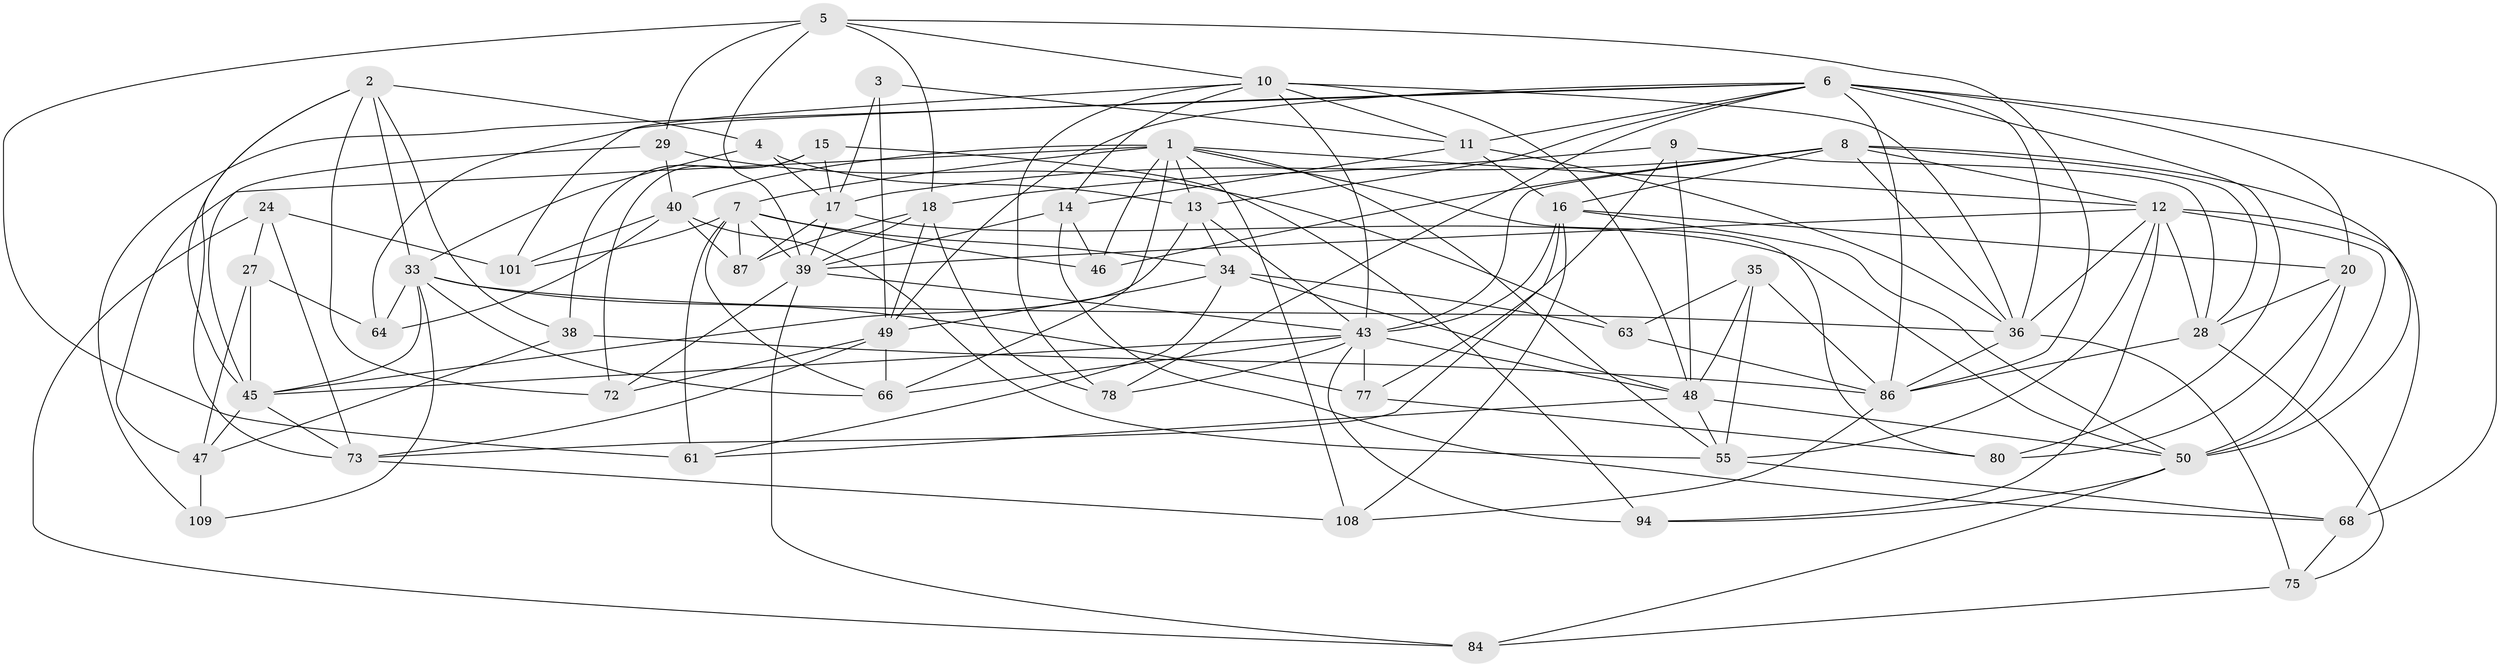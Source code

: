 // original degree distribution, {4: 1.0}
// Generated by graph-tools (version 1.1) at 2025/20/03/04/25 18:20:38]
// undirected, 56 vertices, 161 edges
graph export_dot {
graph [start="1"]
  node [color=gray90,style=filled];
  1 [super="+26+52"];
  2 [super="+89"];
  3;
  4;
  5 [super="+107"];
  6 [super="+103+42"];
  7 [super="+90+102"];
  8 [super="+95+19"];
  9;
  10 [super="+22+44"];
  11 [super="+98"];
  12 [super="+25+23+112"];
  13 [super="+30"];
  14 [super="+60"];
  15;
  16 [super="+37"];
  17 [super="+41+32"];
  18 [super="+21"];
  20 [super="+99"];
  24;
  27;
  28 [super="+51"];
  29;
  33 [super="+100+110"];
  34 [super="+74"];
  35;
  36 [super="+83+67"];
  38;
  39 [super="+82+88"];
  40 [super="+71"];
  43 [super="+70"];
  45 [super="+105+56"];
  46;
  47 [super="+81"];
  48 [super="+79+53"];
  49 [super="+57+65"];
  50 [super="+54"];
  55 [super="+62"];
  61;
  63;
  64;
  66 [super="+69"];
  68 [super="+91"];
  72;
  73 [super="+97"];
  75;
  77;
  78;
  80;
  84;
  86 [super="+113+104"];
  87;
  94;
  101;
  108;
  109;
  1 -- 46;
  1 -- 108;
  1 -- 13;
  1 -- 12;
  1 -- 80;
  1 -- 66;
  1 -- 55;
  1 -- 40;
  1 -- 47;
  1 -- 7;
  2 -- 38;
  2 -- 33;
  2 -- 72;
  2 -- 73;
  2 -- 4;
  2 -- 45;
  3 -- 11;
  3 -- 17 [weight=2];
  3 -- 49;
  4 -- 33;
  4 -- 17;
  4 -- 13;
  5 -- 61;
  5 -- 29;
  5 -- 39;
  5 -- 18;
  5 -- 86;
  5 -- 10;
  6 -- 20 [weight=2];
  6 -- 64;
  6 -- 68;
  6 -- 86;
  6 -- 36;
  6 -- 11;
  6 -- 109;
  6 -- 78;
  6 -- 80;
  6 -- 49;
  6 -- 13;
  7 -- 87;
  7 -- 34;
  7 -- 66;
  7 -- 101;
  7 -- 46;
  7 -- 39;
  7 -- 61;
  8 -- 17;
  8 -- 50;
  8 -- 16;
  8 -- 12;
  8 -- 28;
  8 -- 43;
  8 -- 36;
  8 -- 46;
  9 -- 18;
  9 -- 48;
  9 -- 28;
  9 -- 77;
  10 -- 101;
  10 -- 48;
  10 -- 78;
  10 -- 43;
  10 -- 11;
  10 -- 14;
  10 -- 36;
  11 -- 14;
  11 -- 16;
  11 -- 36;
  12 -- 36;
  12 -- 94;
  12 -- 55;
  12 -- 68 [weight=2];
  12 -- 50;
  12 -- 28;
  12 -- 39;
  13 -- 34;
  13 -- 43;
  13 -- 45;
  14 -- 46;
  14 -- 39 [weight=2];
  14 -- 68;
  15 -- 72;
  15 -- 94;
  15 -- 38;
  15 -- 17;
  16 -- 20;
  16 -- 108;
  16 -- 73;
  16 -- 43 [weight=2];
  16 -- 50;
  17 -- 87;
  17 -- 50;
  17 -- 39;
  18 -- 87;
  18 -- 78;
  18 -- 49;
  18 -- 39;
  20 -- 28;
  20 -- 80;
  20 -- 50;
  24 -- 27;
  24 -- 84;
  24 -- 101;
  24 -- 73;
  27 -- 64;
  27 -- 45;
  27 -- 47;
  28 -- 86;
  28 -- 75;
  29 -- 63;
  29 -- 40;
  29 -- 45;
  33 -- 66;
  33 -- 45;
  33 -- 64;
  33 -- 109;
  33 -- 77;
  33 -- 36;
  34 -- 63;
  34 -- 49;
  34 -- 61;
  34 -- 48;
  35 -- 63;
  35 -- 86;
  35 -- 48;
  35 -- 55;
  36 -- 75;
  36 -- 86;
  38 -- 86;
  38 -- 47;
  39 -- 72;
  39 -- 43;
  39 -- 84;
  40 -- 87;
  40 -- 64;
  40 -- 101;
  40 -- 55;
  43 -- 78;
  43 -- 45;
  43 -- 66;
  43 -- 77;
  43 -- 48;
  43 -- 94;
  45 -- 47;
  45 -- 73;
  47 -- 109 [weight=2];
  48 -- 61;
  48 -- 55;
  48 -- 50;
  49 -- 66 [weight=2];
  49 -- 72;
  49 -- 73;
  50 -- 84;
  50 -- 94;
  55 -- 68;
  63 -- 86;
  68 -- 75;
  73 -- 108;
  75 -- 84;
  77 -- 80;
  86 -- 108;
}
